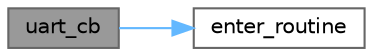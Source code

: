 digraph "uart_cb"
{
 // LATEX_PDF_SIZE
  bgcolor="transparent";
  edge [fontname=Helvetica,fontsize=10,labelfontname=Helvetica,labelfontsize=10];
  node [fontname=Helvetica,fontsize=10,shape=box,height=0.2,width=0.4];
  rankdir="LR";
  Node1 [label="uart_cb",height=0.2,width=0.4,color="gray40", fillcolor="grey60", style="filled", fontcolor="black",tooltip="UART callback function. UART callback implementation Note that callback functions are executed in the..."];
  Node1 -> Node2 [color="steelblue1",style="solid"];
  Node2 [label="enter_routine",height=0.2,width=0.4,color="grey40", fillcolor="white", style="filled",URL="$uart_8c.html#a80fcc1a2fddcdafb4ed89925e2aa9398",tooltip="Routine executed when \"Enter\" is pressed on the keyboard."];
}
